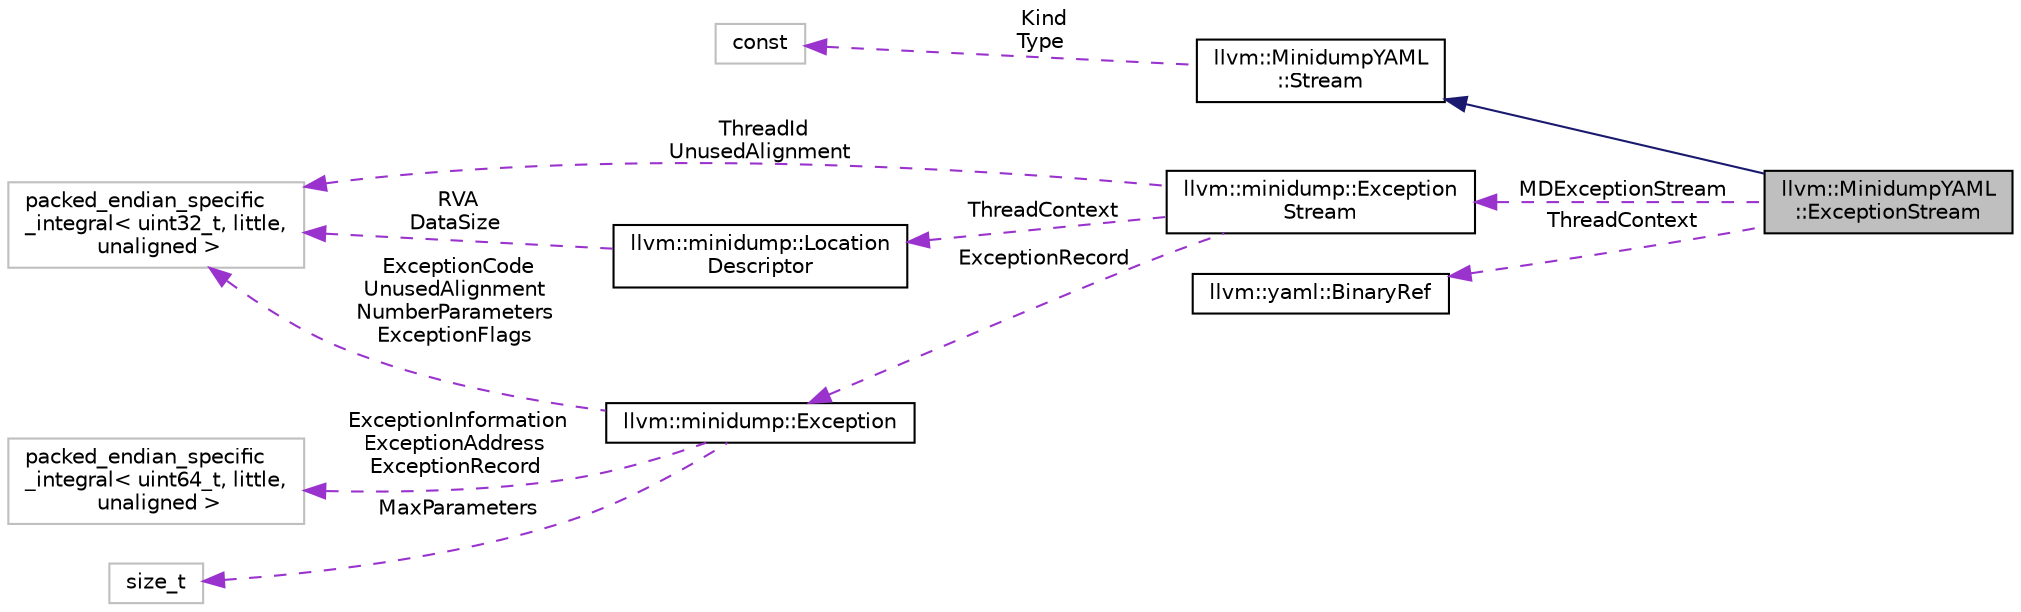 digraph "llvm::MinidumpYAML::ExceptionStream"
{
 // LATEX_PDF_SIZE
  bgcolor="transparent";
  edge [fontname="Helvetica",fontsize="10",labelfontname="Helvetica",labelfontsize="10"];
  node [fontname="Helvetica",fontsize="10",shape=record];
  rankdir="LR";
  Node1 [label="llvm::MinidumpYAML\l::ExceptionStream",height=0.2,width=0.4,color="black", fillcolor="grey75", style="filled", fontcolor="black",tooltip="ExceptionStream minidump stream."];
  Node2 -> Node1 [dir="back",color="midnightblue",fontsize="10",style="solid",fontname="Helvetica"];
  Node2 [label="llvm::MinidumpYAML\l::Stream",height=0.2,width=0.4,color="black",URL="$structllvm_1_1MinidumpYAML_1_1Stream.html",tooltip="The base class for all minidump streams."];
  Node3 -> Node2 [dir="back",color="darkorchid3",fontsize="10",style="dashed",label=" Kind\nType" ,fontname="Helvetica"];
  Node3 [label="const",height=0.2,width=0.4,color="grey75",tooltip=" "];
  Node4 -> Node1 [dir="back",color="darkorchid3",fontsize="10",style="dashed",label=" MDExceptionStream" ,fontname="Helvetica"];
  Node4 [label="llvm::minidump::Exception\lStream",height=0.2,width=0.4,color="black",URL="$structllvm_1_1minidump_1_1ExceptionStream.html",tooltip=" "];
  Node5 -> Node4 [dir="back",color="darkorchid3",fontsize="10",style="dashed",label=" ThreadContext" ,fontname="Helvetica"];
  Node5 [label="llvm::minidump::Location\lDescriptor",height=0.2,width=0.4,color="black",URL="$structllvm_1_1minidump_1_1LocationDescriptor.html",tooltip="Specifies the location (and size) of various objects in the minidump file."];
  Node6 -> Node5 [dir="back",color="darkorchid3",fontsize="10",style="dashed",label=" RVA\nDataSize" ,fontname="Helvetica"];
  Node6 [label="packed_endian_specific\l_integral\< uint32_t, little,\l unaligned \>",height=0.2,width=0.4,color="grey75",tooltip=" "];
  Node6 -> Node4 [dir="back",color="darkorchid3",fontsize="10",style="dashed",label=" ThreadId\nUnusedAlignment" ,fontname="Helvetica"];
  Node7 -> Node4 [dir="back",color="darkorchid3",fontsize="10",style="dashed",label=" ExceptionRecord" ,fontname="Helvetica"];
  Node7 [label="llvm::minidump::Exception",height=0.2,width=0.4,color="black",URL="$structllvm_1_1minidump_1_1Exception.html",tooltip=" "];
  Node8 -> Node7 [dir="back",color="darkorchid3",fontsize="10",style="dashed",label=" ExceptionInformation\nExceptionAddress\nExceptionRecord" ,fontname="Helvetica"];
  Node8 [label="packed_endian_specific\l_integral\< uint64_t, little,\l unaligned \>",height=0.2,width=0.4,color="grey75",tooltip=" "];
  Node6 -> Node7 [dir="back",color="darkorchid3",fontsize="10",style="dashed",label=" ExceptionCode\nUnusedAlignment\nNumberParameters\nExceptionFlags" ,fontname="Helvetica"];
  Node9 -> Node7 [dir="back",color="darkorchid3",fontsize="10",style="dashed",label=" MaxParameters" ,fontname="Helvetica"];
  Node9 [label="size_t",height=0.2,width=0.4,color="grey75",tooltip=" "];
  Node10 -> Node1 [dir="back",color="darkorchid3",fontsize="10",style="dashed",label=" ThreadContext" ,fontname="Helvetica"];
  Node10 [label="llvm::yaml::BinaryRef",height=0.2,width=0.4,color="black",URL="$classllvm_1_1yaml_1_1BinaryRef.html",tooltip="Specialized YAMLIO scalar type for representing a binary blob."];
}
